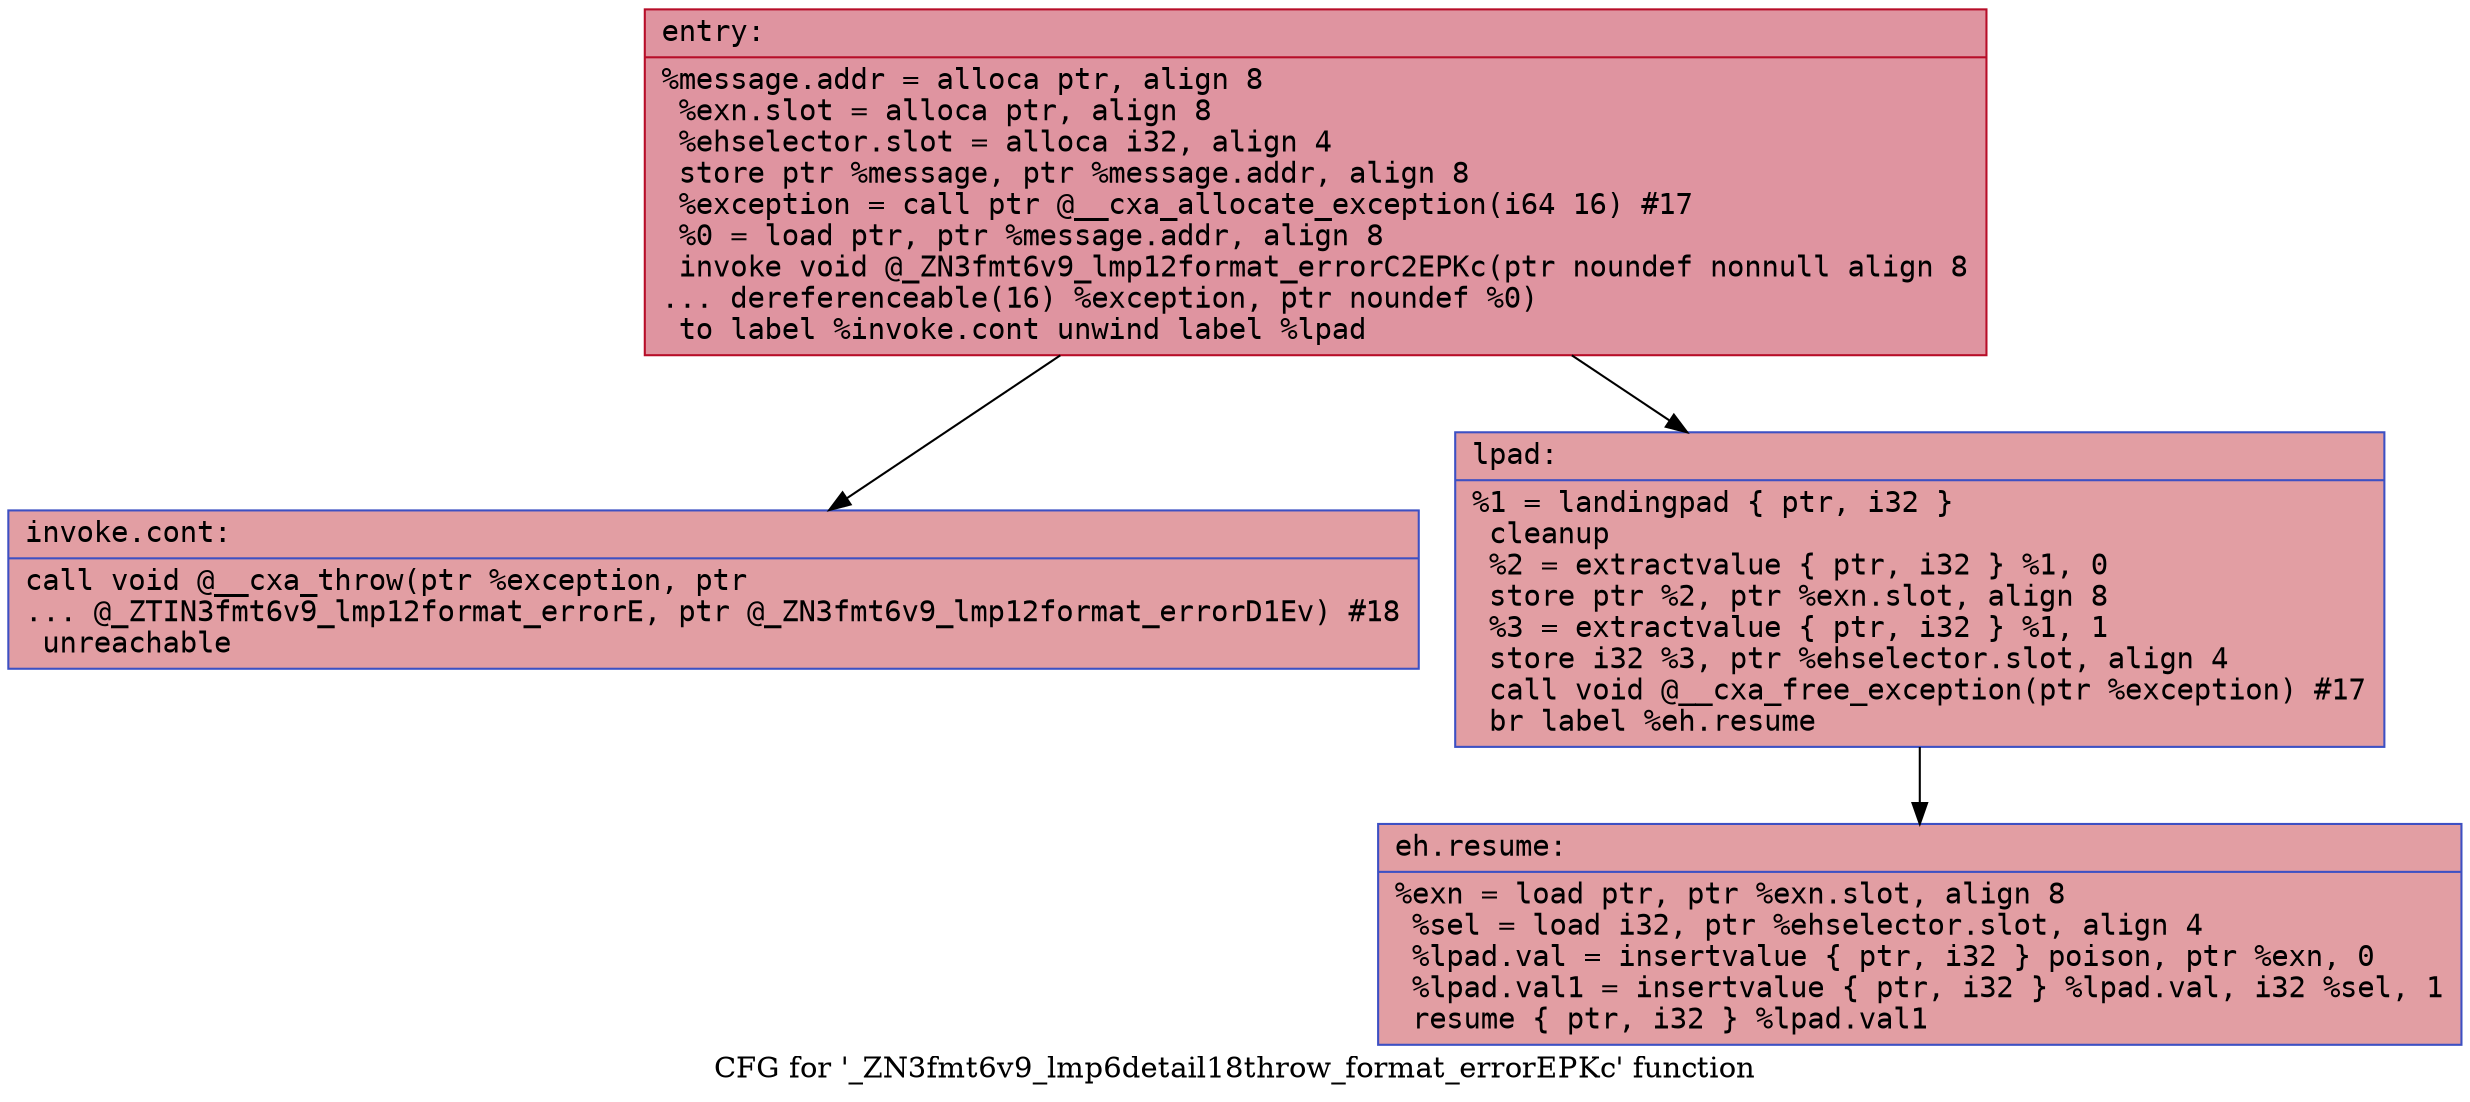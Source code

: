 digraph "CFG for '_ZN3fmt6v9_lmp6detail18throw_format_errorEPKc' function" {
	label="CFG for '_ZN3fmt6v9_lmp6detail18throw_format_errorEPKc' function";

	Node0x55fec2f4fc20 [shape=record,color="#b70d28ff", style=filled, fillcolor="#b70d2870" fontname="Courier",label="{entry:\l|  %message.addr = alloca ptr, align 8\l  %exn.slot = alloca ptr, align 8\l  %ehselector.slot = alloca i32, align 4\l  store ptr %message, ptr %message.addr, align 8\l  %exception = call ptr @__cxa_allocate_exception(i64 16) #17\l  %0 = load ptr, ptr %message.addr, align 8\l  invoke void @_ZN3fmt6v9_lmp12format_errorC2EPKc(ptr noundef nonnull align 8\l... dereferenceable(16) %exception, ptr noundef %0)\l          to label %invoke.cont unwind label %lpad\l}"];
	Node0x55fec2f4fc20 -> Node0x55fec2f50230[tooltip="entry -> invoke.cont\nProbability 50.00%" ];
	Node0x55fec2f4fc20 -> Node0x55fec2f50310[tooltip="entry -> lpad\nProbability 50.00%" ];
	Node0x55fec2f50230 [shape=record,color="#3d50c3ff", style=filled, fillcolor="#be242e70" fontname="Courier",label="{invoke.cont:\l|  call void @__cxa_throw(ptr %exception, ptr\l... @_ZTIN3fmt6v9_lmp12format_errorE, ptr @_ZN3fmt6v9_lmp12format_errorD1Ev) #18\l  unreachable\l}"];
	Node0x55fec2f50310 [shape=record,color="#3d50c3ff", style=filled, fillcolor="#be242e70" fontname="Courier",label="{lpad:\l|  %1 = landingpad \{ ptr, i32 \}\l          cleanup\l  %2 = extractvalue \{ ptr, i32 \} %1, 0\l  store ptr %2, ptr %exn.slot, align 8\l  %3 = extractvalue \{ ptr, i32 \} %1, 1\l  store i32 %3, ptr %ehselector.slot, align 4\l  call void @__cxa_free_exception(ptr %exception) #17\l  br label %eh.resume\l}"];
	Node0x55fec2f50310 -> Node0x55fec2f50b40[tooltip="lpad -> eh.resume\nProbability 100.00%" ];
	Node0x55fec2f50b40 [shape=record,color="#3d50c3ff", style=filled, fillcolor="#be242e70" fontname="Courier",label="{eh.resume:\l|  %exn = load ptr, ptr %exn.slot, align 8\l  %sel = load i32, ptr %ehselector.slot, align 4\l  %lpad.val = insertvalue \{ ptr, i32 \} poison, ptr %exn, 0\l  %lpad.val1 = insertvalue \{ ptr, i32 \} %lpad.val, i32 %sel, 1\l  resume \{ ptr, i32 \} %lpad.val1\l}"];
}
